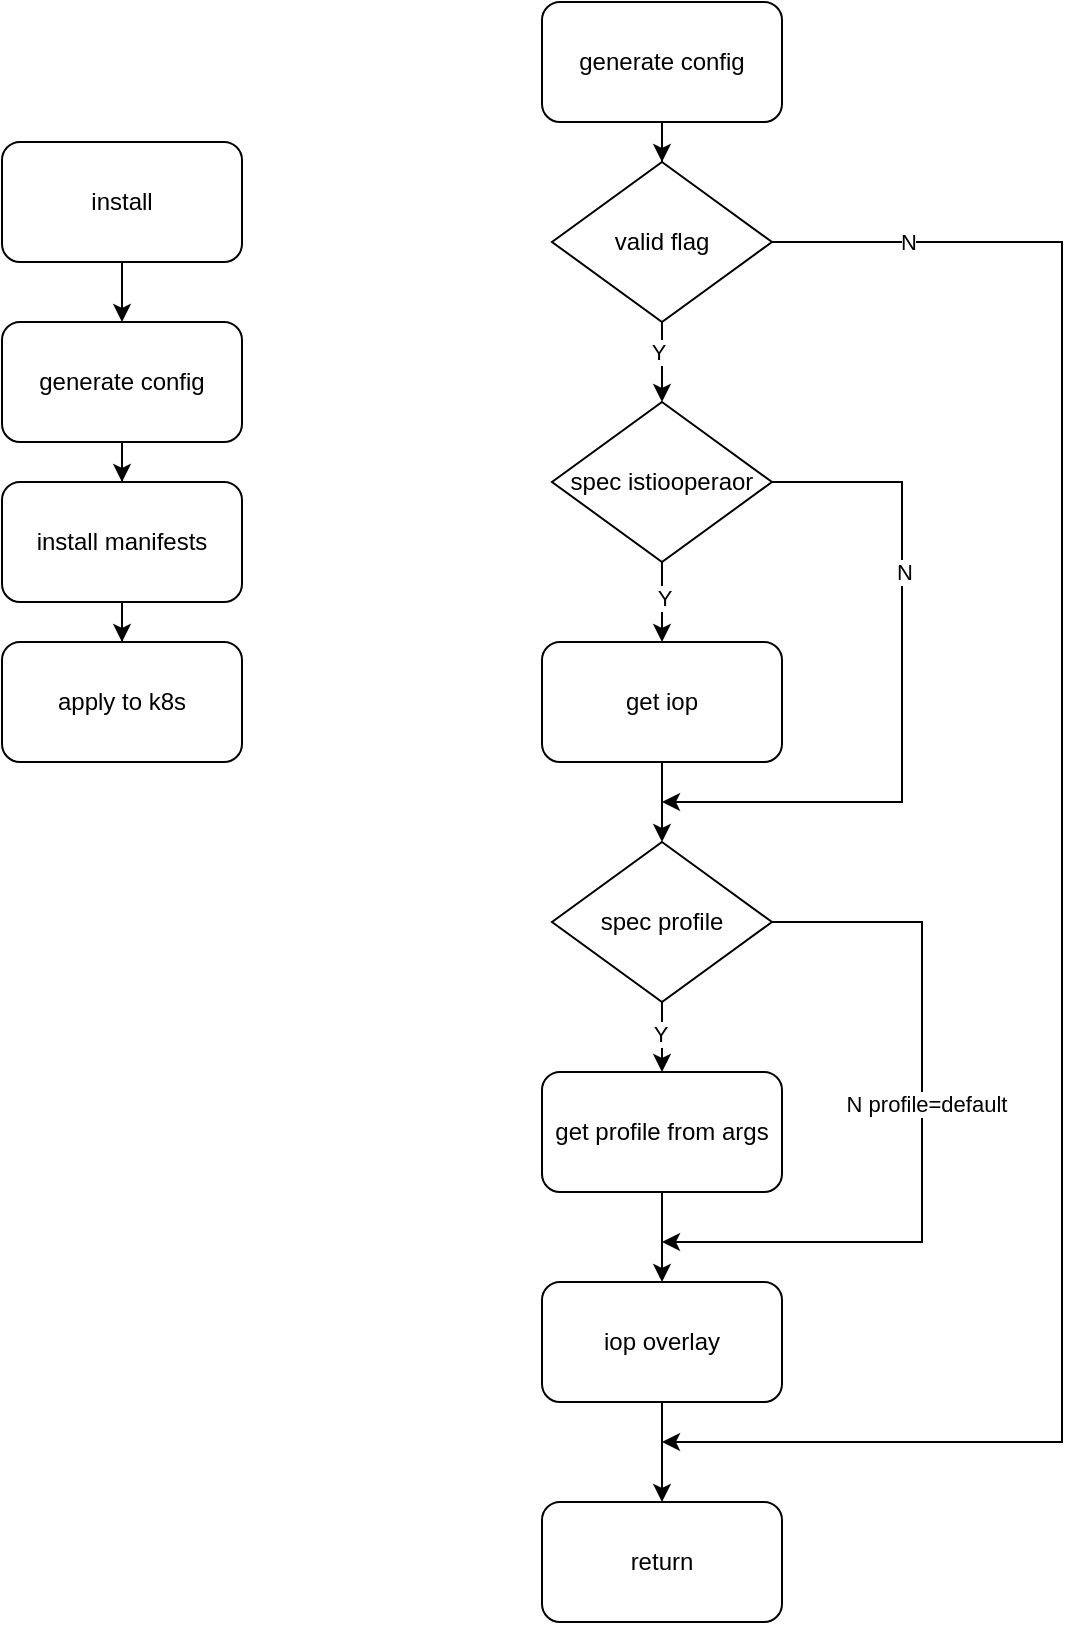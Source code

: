 <mxfile version="15.8.8" type="github">
  <diagram id="FrRXY8XsxeKkbpG1BKy7" name="第 1 页">
    <mxGraphModel dx="946" dy="613" grid="1" gridSize="10" guides="1" tooltips="1" connect="1" arrows="1" fold="1" page="1" pageScale="1" pageWidth="827" pageHeight="1169" math="0" shadow="0">
      <root>
        <mxCell id="0" />
        <mxCell id="1" parent="0" />
        <mxCell id="fXP4B3op7cW4psQ4yn_M-21" value="spec profile" style="rhombus;whiteSpace=wrap;html=1;rounded=0;sketch=0;" parent="1" vertex="1">
          <mxGeometry x="385" y="470" width="110" height="80" as="geometry" />
        </mxCell>
        <mxCell id="fXP4B3op7cW4psQ4yn_M-7" value="" style="edgeStyle=orthogonalEdgeStyle;rounded=0;orthogonalLoop=1;jettySize=auto;html=1;" parent="1" source="fXP4B3op7cW4psQ4yn_M-2" target="fXP4B3op7cW4psQ4yn_M-5" edge="1">
          <mxGeometry relative="1" as="geometry" />
        </mxCell>
        <mxCell id="fXP4B3op7cW4psQ4yn_M-2" value="install" style="rounded=1;whiteSpace=wrap;html=1;" parent="1" vertex="1">
          <mxGeometry x="110" y="120" width="120" height="60" as="geometry" />
        </mxCell>
        <mxCell id="fXP4B3op7cW4psQ4yn_M-8" value="" style="edgeStyle=orthogonalEdgeStyle;rounded=0;orthogonalLoop=1;jettySize=auto;html=1;" parent="1" source="fXP4B3op7cW4psQ4yn_M-5" target="fXP4B3op7cW4psQ4yn_M-6" edge="1">
          <mxGeometry relative="1" as="geometry" />
        </mxCell>
        <mxCell id="fXP4B3op7cW4psQ4yn_M-5" value="generate config" style="rounded=1;whiteSpace=wrap;html=1;" parent="1" vertex="1">
          <mxGeometry x="110" y="210" width="120" height="60" as="geometry" />
        </mxCell>
        <mxCell id="5cfh9y7dbtILFxNxMV2--2" value="" style="edgeStyle=orthogonalEdgeStyle;rounded=0;orthogonalLoop=1;jettySize=auto;html=1;" edge="1" parent="1" source="fXP4B3op7cW4psQ4yn_M-6" target="5cfh9y7dbtILFxNxMV2--1">
          <mxGeometry relative="1" as="geometry" />
        </mxCell>
        <mxCell id="fXP4B3op7cW4psQ4yn_M-6" value="install manifests" style="rounded=1;whiteSpace=wrap;html=1;" parent="1" vertex="1">
          <mxGeometry x="110" y="290" width="120" height="60" as="geometry" />
        </mxCell>
        <mxCell id="fXP4B3op7cW4psQ4yn_M-11" value="" style="edgeStyle=orthogonalEdgeStyle;rounded=0;orthogonalLoop=1;jettySize=auto;html=1;" parent="1" source="fXP4B3op7cW4psQ4yn_M-9" target="fXP4B3op7cW4psQ4yn_M-10" edge="1">
          <mxGeometry relative="1" as="geometry" />
        </mxCell>
        <mxCell id="fXP4B3op7cW4psQ4yn_M-9" value="generate config" style="rounded=1;whiteSpace=wrap;html=1;" parent="1" vertex="1">
          <mxGeometry x="380" y="50" width="120" height="60" as="geometry" />
        </mxCell>
        <mxCell id="fXP4B3op7cW4psQ4yn_M-16" value="" style="edgeStyle=orthogonalEdgeStyle;rounded=0;orthogonalLoop=1;jettySize=auto;html=1;" parent="1" source="fXP4B3op7cW4psQ4yn_M-10" target="fXP4B3op7cW4psQ4yn_M-15" edge="1">
          <mxGeometry relative="1" as="geometry" />
        </mxCell>
        <mxCell id="fXP4B3op7cW4psQ4yn_M-38" value="Y" style="edgeLabel;html=1;align=center;verticalAlign=middle;resizable=0;points=[];" parent="fXP4B3op7cW4psQ4yn_M-16" vertex="1" connectable="0">
          <mxGeometry x="-0.25" y="-2" relative="1" as="geometry">
            <mxPoint as="offset" />
          </mxGeometry>
        </mxCell>
        <mxCell id="fXP4B3op7cW4psQ4yn_M-36" style="edgeStyle=orthogonalEdgeStyle;rounded=0;orthogonalLoop=1;jettySize=auto;html=1;exitX=1;exitY=0.5;exitDx=0;exitDy=0;" parent="1" source="fXP4B3op7cW4psQ4yn_M-10" edge="1">
          <mxGeometry relative="1" as="geometry">
            <mxPoint x="440" y="770" as="targetPoint" />
            <Array as="points">
              <mxPoint x="640" y="170" />
              <mxPoint x="640" y="770" />
              <mxPoint x="440" y="770" />
            </Array>
          </mxGeometry>
        </mxCell>
        <mxCell id="fXP4B3op7cW4psQ4yn_M-37" value="N" style="edgeLabel;html=1;align=center;verticalAlign=middle;resizable=0;points=[];" parent="fXP4B3op7cW4psQ4yn_M-36" vertex="1" connectable="0">
          <mxGeometry x="-0.857" relative="1" as="geometry">
            <mxPoint as="offset" />
          </mxGeometry>
        </mxCell>
        <mxCell id="fXP4B3op7cW4psQ4yn_M-10" value="valid flag" style="rhombus;whiteSpace=wrap;html=1;rounded=0;sketch=0;" parent="1" vertex="1">
          <mxGeometry x="385" y="130" width="110" height="80" as="geometry" />
        </mxCell>
        <mxCell id="fXP4B3op7cW4psQ4yn_M-18" value="" style="edgeStyle=orthogonalEdgeStyle;rounded=0;orthogonalLoop=1;jettySize=auto;html=1;" parent="1" source="fXP4B3op7cW4psQ4yn_M-15" target="fXP4B3op7cW4psQ4yn_M-17" edge="1">
          <mxGeometry relative="1" as="geometry" />
        </mxCell>
        <mxCell id="fXP4B3op7cW4psQ4yn_M-34" value="Y" style="edgeLabel;html=1;align=center;verticalAlign=middle;resizable=0;points=[];" parent="fXP4B3op7cW4psQ4yn_M-18" vertex="1" connectable="0">
          <mxGeometry x="-0.1" y="1" relative="1" as="geometry">
            <mxPoint as="offset" />
          </mxGeometry>
        </mxCell>
        <mxCell id="fXP4B3op7cW4psQ4yn_M-33" style="edgeStyle=orthogonalEdgeStyle;rounded=0;orthogonalLoop=1;jettySize=auto;html=1;" parent="1" source="fXP4B3op7cW4psQ4yn_M-15" edge="1">
          <mxGeometry relative="1" as="geometry">
            <mxPoint x="440" y="450" as="targetPoint" />
            <Array as="points">
              <mxPoint x="560" y="290" />
              <mxPoint x="560" y="450" />
            </Array>
          </mxGeometry>
        </mxCell>
        <mxCell id="fXP4B3op7cW4psQ4yn_M-35" value="N" style="edgeLabel;html=1;align=center;verticalAlign=middle;resizable=0;points=[];" parent="fXP4B3op7cW4psQ4yn_M-33" vertex="1" connectable="0">
          <mxGeometry x="-0.362" y="1" relative="1" as="geometry">
            <mxPoint as="offset" />
          </mxGeometry>
        </mxCell>
        <mxCell id="fXP4B3op7cW4psQ4yn_M-15" value="spec istiooperaor" style="rhombus;whiteSpace=wrap;html=1;rounded=0;sketch=0;" parent="1" vertex="1">
          <mxGeometry x="385" y="250" width="110" height="80" as="geometry" />
        </mxCell>
        <mxCell id="fXP4B3op7cW4psQ4yn_M-22" value="" style="edgeStyle=orthogonalEdgeStyle;rounded=0;orthogonalLoop=1;jettySize=auto;html=1;" parent="1" source="fXP4B3op7cW4psQ4yn_M-17" target="fXP4B3op7cW4psQ4yn_M-21" edge="1">
          <mxGeometry relative="1" as="geometry" />
        </mxCell>
        <mxCell id="fXP4B3op7cW4psQ4yn_M-17" value="get iop" style="whiteSpace=wrap;html=1;rounded=1;sketch=0;" parent="1" vertex="1">
          <mxGeometry x="380" y="370" width="120" height="60" as="geometry" />
        </mxCell>
        <mxCell id="fXP4B3op7cW4psQ4yn_M-24" value="" style="edgeStyle=orthogonalEdgeStyle;rounded=0;orthogonalLoop=1;jettySize=auto;html=1;" parent="1" source="fXP4B3op7cW4psQ4yn_M-21" target="fXP4B3op7cW4psQ4yn_M-23" edge="1">
          <mxGeometry relative="1" as="geometry" />
        </mxCell>
        <mxCell id="fXP4B3op7cW4psQ4yn_M-26" value="Y" style="edgeLabel;html=1;align=center;verticalAlign=middle;resizable=0;points=[];" parent="fXP4B3op7cW4psQ4yn_M-24" vertex="1" connectable="0">
          <mxGeometry x="-0.286" y="-1" relative="1" as="geometry">
            <mxPoint as="offset" />
          </mxGeometry>
        </mxCell>
        <mxCell id="fXP4B3op7cW4psQ4yn_M-29" style="edgeStyle=orthogonalEdgeStyle;rounded=0;orthogonalLoop=1;jettySize=auto;html=1;exitX=1;exitY=0.5;exitDx=0;exitDy=0;" parent="1" source="fXP4B3op7cW4psQ4yn_M-21" edge="1">
          <mxGeometry relative="1" as="geometry">
            <Array as="points">
              <mxPoint x="570" y="510" />
              <mxPoint x="570" y="670" />
              <mxPoint x="500" y="670" />
            </Array>
            <mxPoint x="440" y="670" as="targetPoint" />
          </mxGeometry>
        </mxCell>
        <mxCell id="fXP4B3op7cW4psQ4yn_M-30" value="N profile=default" style="edgeLabel;html=1;align=center;verticalAlign=middle;resizable=0;points=[];" parent="fXP4B3op7cW4psQ4yn_M-29" vertex="1" connectable="0">
          <mxGeometry x="-0.092" y="2" relative="1" as="geometry">
            <mxPoint as="offset" />
          </mxGeometry>
        </mxCell>
        <mxCell id="fXP4B3op7cW4psQ4yn_M-28" value="" style="edgeStyle=orthogonalEdgeStyle;rounded=0;orthogonalLoop=1;jettySize=auto;html=1;" parent="1" source="fXP4B3op7cW4psQ4yn_M-23" target="fXP4B3op7cW4psQ4yn_M-27" edge="1">
          <mxGeometry relative="1" as="geometry" />
        </mxCell>
        <mxCell id="fXP4B3op7cW4psQ4yn_M-23" value="get profile from args" style="whiteSpace=wrap;html=1;rounded=1;sketch=0;" parent="1" vertex="1">
          <mxGeometry x="380" y="585" width="120" height="60" as="geometry" />
        </mxCell>
        <mxCell id="fXP4B3op7cW4psQ4yn_M-32" value="" style="edgeStyle=orthogonalEdgeStyle;rounded=0;orthogonalLoop=1;jettySize=auto;html=1;" parent="1" source="fXP4B3op7cW4psQ4yn_M-27" target="fXP4B3op7cW4psQ4yn_M-31" edge="1">
          <mxGeometry relative="1" as="geometry" />
        </mxCell>
        <mxCell id="fXP4B3op7cW4psQ4yn_M-27" value="iop overlay" style="whiteSpace=wrap;html=1;rounded=1;sketch=0;" parent="1" vertex="1">
          <mxGeometry x="380" y="690" width="120" height="60" as="geometry" />
        </mxCell>
        <mxCell id="fXP4B3op7cW4psQ4yn_M-31" value="return" style="whiteSpace=wrap;html=1;rounded=1;sketch=0;" parent="1" vertex="1">
          <mxGeometry x="380" y="800" width="120" height="60" as="geometry" />
        </mxCell>
        <mxCell id="5cfh9y7dbtILFxNxMV2--1" value="apply to k8s" style="rounded=1;whiteSpace=wrap;html=1;" vertex="1" parent="1">
          <mxGeometry x="110" y="370" width="120" height="60" as="geometry" />
        </mxCell>
      </root>
    </mxGraphModel>
  </diagram>
</mxfile>
